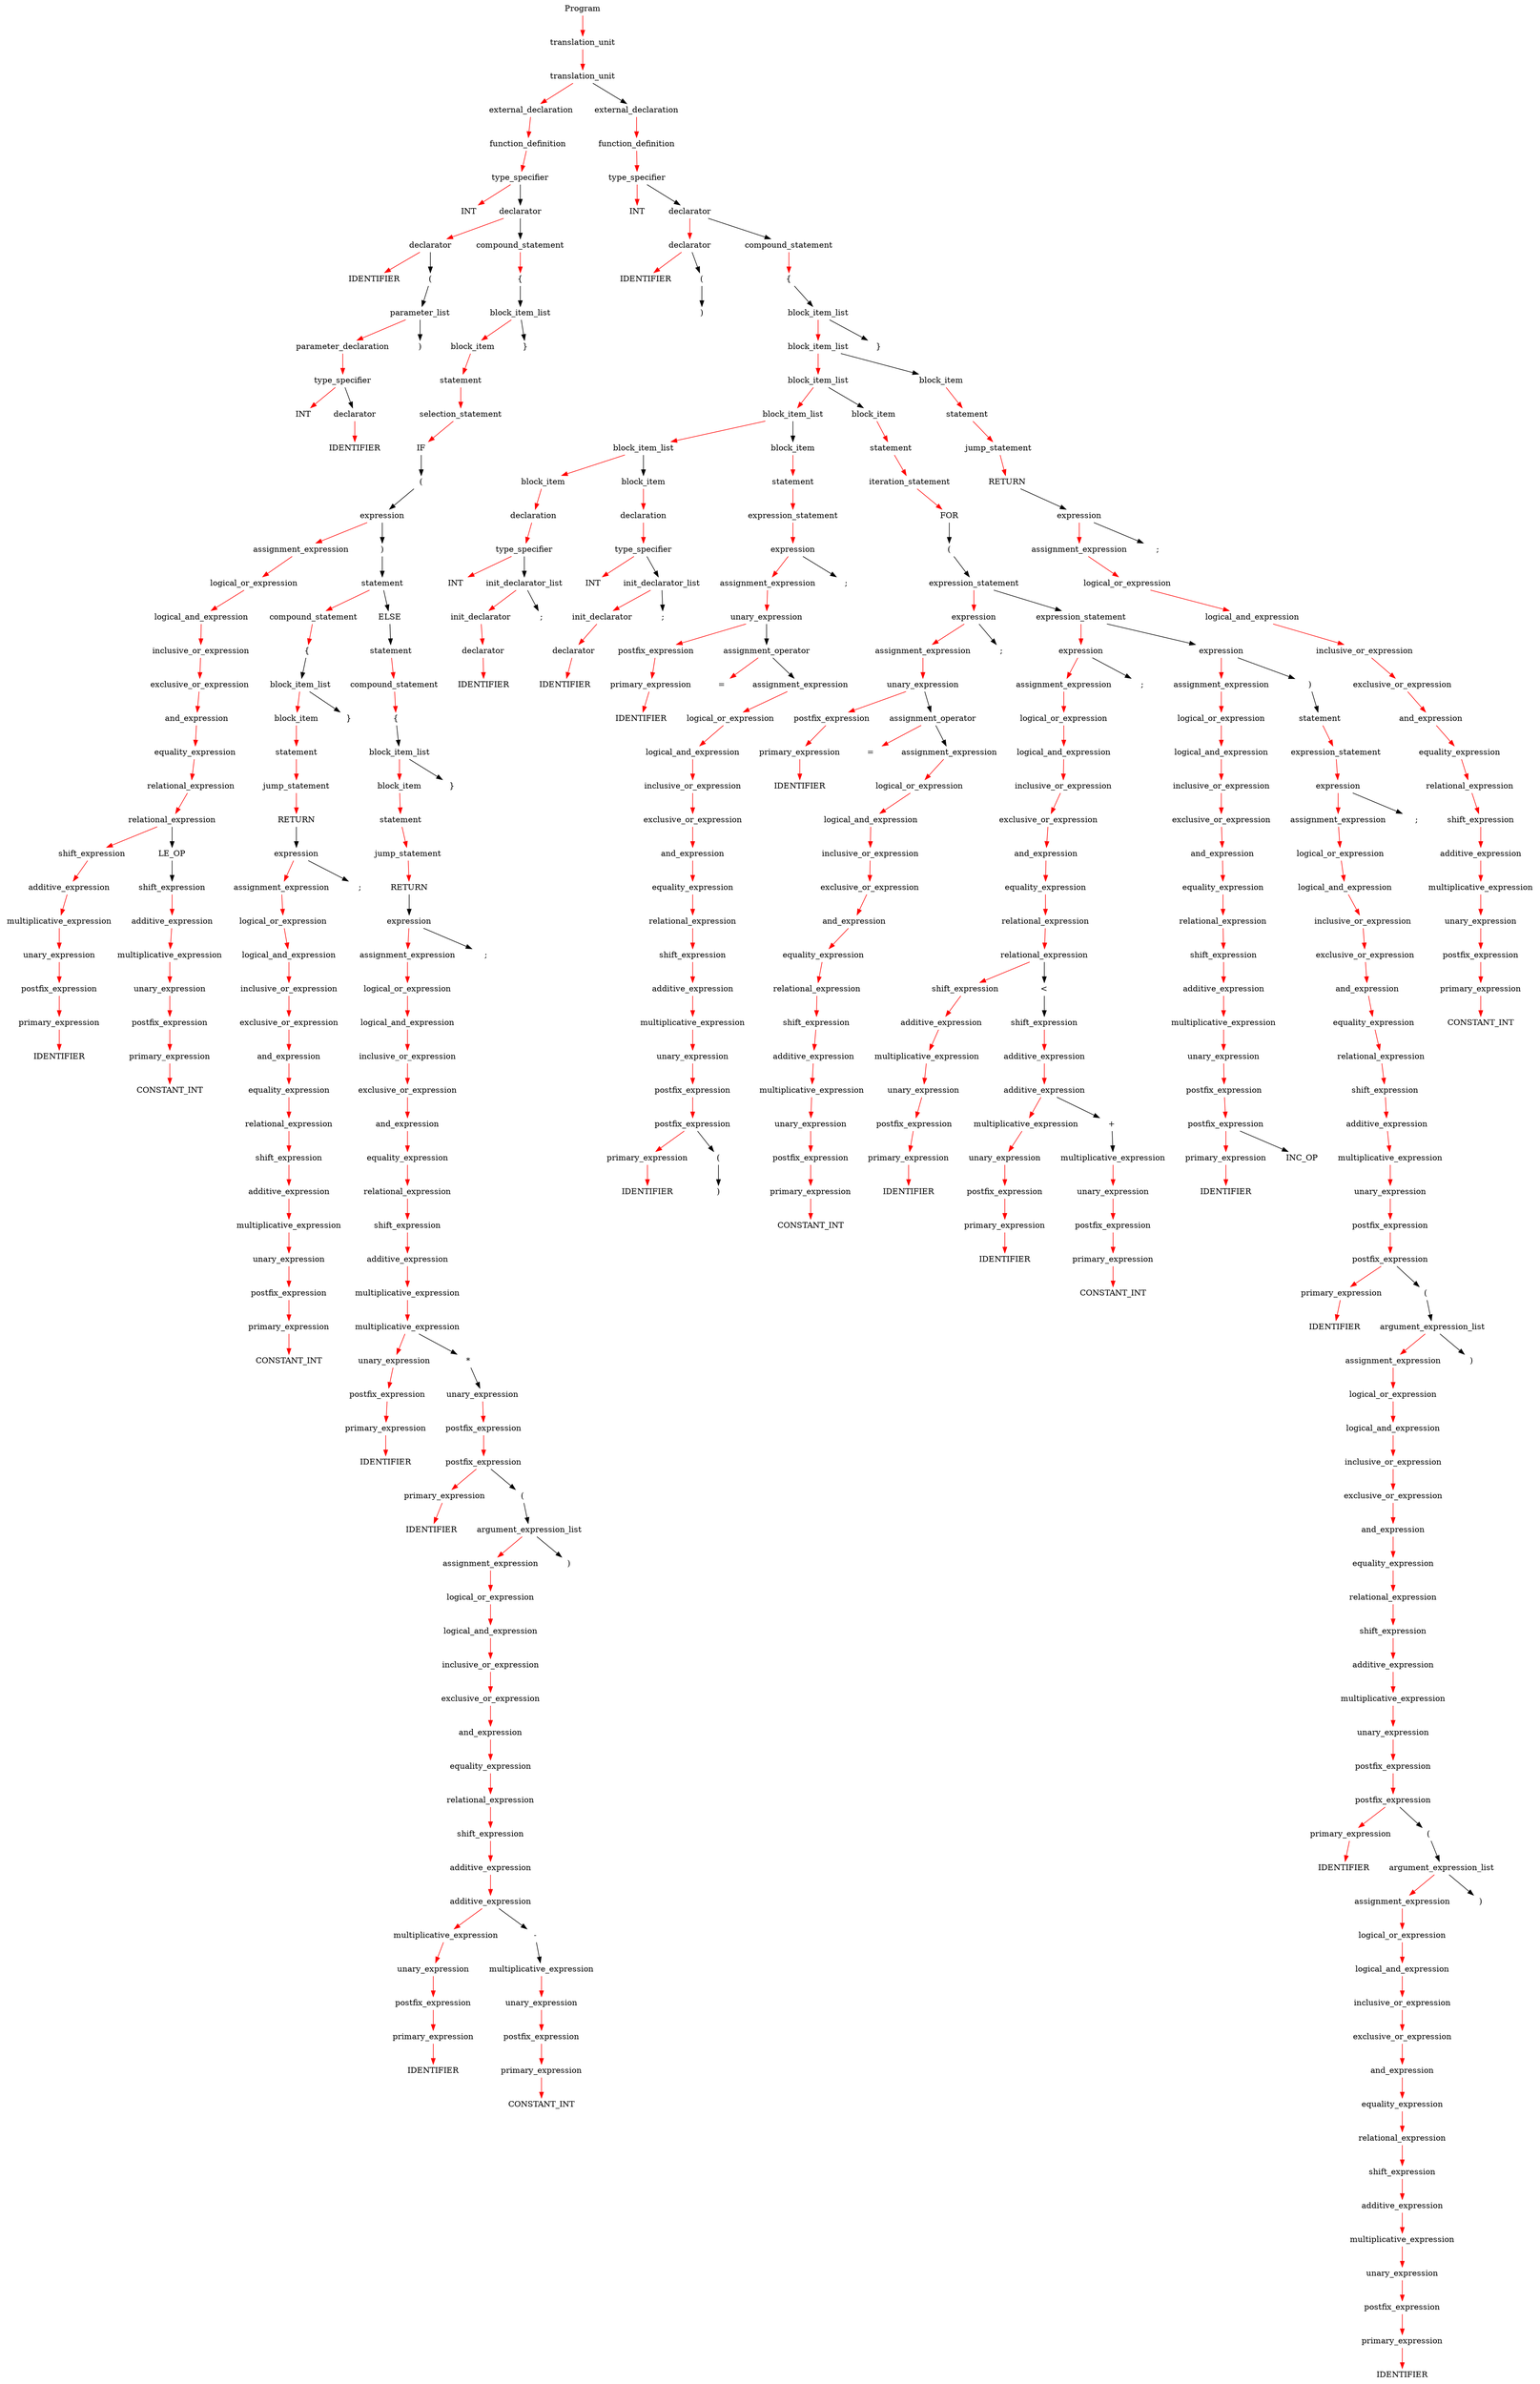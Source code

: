 digraph G{
	edge[color = red];
	node363[shape=plaintext, label="Program", height=.3];
	node363->node362;
	edge[color = black];
	edge[color = red];
	node362[shape=plaintext, label="translation_unit", height=.3];
	node362->node135;
	edge[color = black];
	edge[color = red];
	node135[shape=plaintext, label="translation_unit", height=.3];
	node135->node134;
	edge[color = black];
	node135[shape=plaintext, label="translation_unit", height=.3];
	node135->node361;
	edge[color = red];
	node134[shape=plaintext, label="external_declaration", height=.3];
	node134->node133;
	edge[color = black];
	edge[color = red];
	node133[shape=plaintext, label="function_definition", height=.3];
	node133->node1;
	edge[color = black];
	edge[color = red];
	node1[shape=plaintext, label="type_specifier", height=.3];
	node1->node0;
	edge[color = black];
	node1[shape=plaintext, label="type_specifier", height=.3];
	node1->node12;
	node0[shape=plaintext, label="INT", height=.3];
	edge[color = red];
	node12[shape=plaintext, label="declarator", height=.3];
	node12->node3;
	edge[color = black];
	node12[shape=plaintext, label="declarator", height=.3];
	node12->node132;
	edge[color = red];
	node3[shape=plaintext, label="declarator", height=.3];
	node3->node2;
	edge[color = black];
	node3[shape=plaintext, label="declarator", height=.3];
	node3->node4;
	node2[shape=plaintext, label="IDENTIFIER", height=.3];
	node4[shape=plaintext, label="(", height=.3];
	node4->node11;
	edge[color = red];
	node11[shape=plaintext, label="parameter_list", height=.3];
	node11->node10;
	edge[color = black];
	node11[shape=plaintext, label="parameter_list", height=.3];
	node11->node9;
	edge[color = red];
	node10[shape=plaintext, label="parameter_declaration", height=.3];
	node10->node6;
	edge[color = black];
	edge[color = red];
	node6[shape=plaintext, label="type_specifier", height=.3];
	node6->node5;
	edge[color = black];
	node6[shape=plaintext, label="type_specifier", height=.3];
	node6->node8;
	node5[shape=plaintext, label="INT", height=.3];
	edge[color = red];
	node8[shape=plaintext, label="declarator", height=.3];
	node8->node7;
	edge[color = black];
	node7[shape=plaintext, label="IDENTIFIER", height=.3];
	node9[shape=plaintext, label=")", height=.3];
	edge[color = red];
	node132[shape=plaintext, label="compound_statement", height=.3];
	node132->node13;
	edge[color = black];
	node13[shape=plaintext, label="{", height=.3];
	node13->node130;
	edge[color = red];
	node130[shape=plaintext, label="block_item_list", height=.3];
	node130->node129;
	edge[color = black];
	node130[shape=plaintext, label="block_item_list", height=.3];
	node130->node131;
	edge[color = red];
	node129[shape=plaintext, label="block_item", height=.3];
	node129->node128;
	edge[color = black];
	edge[color = red];
	node128[shape=plaintext, label="statement", height=.3];
	node128->node127;
	edge[color = black];
	edge[color = red];
	node127[shape=plaintext, label="selection_statement", height=.3];
	node127->node14;
	edge[color = black];
	node14[shape=plaintext, label="IF", height=.3];
	node14->node15;
	node15[shape=plaintext, label="(", height=.3];
	node15->node41;
	edge[color = red];
	node41[shape=plaintext, label="expression", height=.3];
	node41->node40;
	edge[color = black];
	node41[shape=plaintext, label="expression", height=.3];
	node41->node28;
	edge[color = red];
	node40[shape=plaintext, label="assignment_expression", height=.3];
	node40->node39;
	edge[color = black];
	edge[color = red];
	node39[shape=plaintext, label="logical_or_expression", height=.3];
	node39->node38;
	edge[color = black];
	edge[color = red];
	node38[shape=plaintext, label="logical_and_expression", height=.3];
	node38->node37;
	edge[color = black];
	edge[color = red];
	node37[shape=plaintext, label="inclusive_or_expression", height=.3];
	node37->node36;
	edge[color = black];
	edge[color = red];
	node36[shape=plaintext, label="exclusive_or_expression", height=.3];
	node36->node35;
	edge[color = black];
	edge[color = red];
	node35[shape=plaintext, label="and_expression", height=.3];
	node35->node34;
	edge[color = black];
	edge[color = red];
	node34[shape=plaintext, label="equality_expression", height=.3];
	node34->node33;
	edge[color = black];
	edge[color = red];
	node33[shape=plaintext, label="relational_expression", height=.3];
	node33->node24;
	edge[color = black];
	edge[color = red];
	node24[shape=plaintext, label="relational_expression", height=.3];
	node24->node23;
	edge[color = black];
	node24[shape=plaintext, label="relational_expression", height=.3];
	node24->node19;
	edge[color = red];
	node23[shape=plaintext, label="shift_expression", height=.3];
	node23->node22;
	edge[color = black];
	edge[color = red];
	node22[shape=plaintext, label="additive_expression", height=.3];
	node22->node21;
	edge[color = black];
	edge[color = red];
	node21[shape=plaintext, label="multiplicative_expression", height=.3];
	node21->node20;
	edge[color = black];
	edge[color = red];
	node20[shape=plaintext, label="unary_expression", height=.3];
	node20->node18;
	edge[color = black];
	edge[color = red];
	node18[shape=plaintext, label="postfix_expression", height=.3];
	node18->node17;
	edge[color = black];
	edge[color = red];
	node17[shape=plaintext, label="primary_expression", height=.3];
	node17->node16;
	edge[color = black];
	node16[shape=plaintext, label="IDENTIFIER", height=.3];
	node19[shape=plaintext, label="LE_OP", height=.3];
	node19->node32;
	edge[color = red];
	node32[shape=plaintext, label="shift_expression", height=.3];
	node32->node31;
	edge[color = black];
	edge[color = red];
	node31[shape=plaintext, label="additive_expression", height=.3];
	node31->node30;
	edge[color = black];
	edge[color = red];
	node30[shape=plaintext, label="multiplicative_expression", height=.3];
	node30->node29;
	edge[color = black];
	edge[color = red];
	node29[shape=plaintext, label="unary_expression", height=.3];
	node29->node27;
	edge[color = black];
	edge[color = red];
	node27[shape=plaintext, label="postfix_expression", height=.3];
	node27->node26;
	edge[color = black];
	edge[color = red];
	node26[shape=plaintext, label="primary_expression", height=.3];
	node26->node25;
	edge[color = black];
	node25[shape=plaintext, label="CONSTANT_INT", height=.3];
	node28[shape=plaintext, label=")", height=.3];
	node28->node67;
	edge[color = red];
	node67[shape=plaintext, label="statement", height=.3];
	node67->node66;
	edge[color = black];
	node67[shape=plaintext, label="statement", height=.3];
	node67->node68;
	edge[color = red];
	node66[shape=plaintext, label="compound_statement", height=.3];
	node66->node42;
	edge[color = black];
	node42[shape=plaintext, label="{", height=.3];
	node42->node64;
	edge[color = red];
	node64[shape=plaintext, label="block_item_list", height=.3];
	node64->node63;
	edge[color = black];
	node64[shape=plaintext, label="block_item_list", height=.3];
	node64->node65;
	edge[color = red];
	node63[shape=plaintext, label="block_item", height=.3];
	node63->node62;
	edge[color = black];
	edge[color = red];
	node62[shape=plaintext, label="statement", height=.3];
	node62->node61;
	edge[color = black];
	edge[color = red];
	node61[shape=plaintext, label="jump_statement", height=.3];
	node61->node43;
	edge[color = black];
	node43[shape=plaintext, label="RETURN", height=.3];
	node43->node60;
	edge[color = red];
	node60[shape=plaintext, label="expression", height=.3];
	node60->node59;
	edge[color = black];
	node60[shape=plaintext, label="expression", height=.3];
	node60->node47;
	edge[color = red];
	node59[shape=plaintext, label="assignment_expression", height=.3];
	node59->node58;
	edge[color = black];
	edge[color = red];
	node58[shape=plaintext, label="logical_or_expression", height=.3];
	node58->node57;
	edge[color = black];
	edge[color = red];
	node57[shape=plaintext, label="logical_and_expression", height=.3];
	node57->node56;
	edge[color = black];
	edge[color = red];
	node56[shape=plaintext, label="inclusive_or_expression", height=.3];
	node56->node55;
	edge[color = black];
	edge[color = red];
	node55[shape=plaintext, label="exclusive_or_expression", height=.3];
	node55->node54;
	edge[color = black];
	edge[color = red];
	node54[shape=plaintext, label="and_expression", height=.3];
	node54->node53;
	edge[color = black];
	edge[color = red];
	node53[shape=plaintext, label="equality_expression", height=.3];
	node53->node52;
	edge[color = black];
	edge[color = red];
	node52[shape=plaintext, label="relational_expression", height=.3];
	node52->node51;
	edge[color = black];
	edge[color = red];
	node51[shape=plaintext, label="shift_expression", height=.3];
	node51->node50;
	edge[color = black];
	edge[color = red];
	node50[shape=plaintext, label="additive_expression", height=.3];
	node50->node49;
	edge[color = black];
	edge[color = red];
	node49[shape=plaintext, label="multiplicative_expression", height=.3];
	node49->node48;
	edge[color = black];
	edge[color = red];
	node48[shape=plaintext, label="unary_expression", height=.3];
	node48->node46;
	edge[color = black];
	edge[color = red];
	node46[shape=plaintext, label="postfix_expression", height=.3];
	node46->node45;
	edge[color = black];
	edge[color = red];
	node45[shape=plaintext, label="primary_expression", height=.3];
	node45->node44;
	edge[color = black];
	node44[shape=plaintext, label="CONSTANT_INT", height=.3];
	node47[shape=plaintext, label=";", height=.3];
	node65[shape=plaintext, label="}", height=.3];
	node68[shape=plaintext, label="ELSE", height=.3];
	node68->node126;
	edge[color = red];
	node126[shape=plaintext, label="statement", height=.3];
	node126->node125;
	edge[color = black];
	edge[color = red];
	node125[shape=plaintext, label="compound_statement", height=.3];
	node125->node69;
	edge[color = black];
	node69[shape=plaintext, label="{", height=.3];
	node69->node123;
	edge[color = red];
	node123[shape=plaintext, label="block_item_list", height=.3];
	node123->node122;
	edge[color = black];
	node123[shape=plaintext, label="block_item_list", height=.3];
	node123->node124;
	edge[color = red];
	node122[shape=plaintext, label="block_item", height=.3];
	node122->node121;
	edge[color = black];
	edge[color = red];
	node121[shape=plaintext, label="statement", height=.3];
	node121->node120;
	edge[color = black];
	edge[color = red];
	node120[shape=plaintext, label="jump_statement", height=.3];
	node120->node70;
	edge[color = black];
	node70[shape=plaintext, label="RETURN", height=.3];
	node70->node119;
	edge[color = red];
	node119[shape=plaintext, label="expression", height=.3];
	node119->node118;
	edge[color = black];
	node119[shape=plaintext, label="expression", height=.3];
	node119->node106;
	edge[color = red];
	node118[shape=plaintext, label="assignment_expression", height=.3];
	node118->node117;
	edge[color = black];
	edge[color = red];
	node117[shape=plaintext, label="logical_or_expression", height=.3];
	node117->node116;
	edge[color = black];
	edge[color = red];
	node116[shape=plaintext, label="logical_and_expression", height=.3];
	node116->node115;
	edge[color = black];
	edge[color = red];
	node115[shape=plaintext, label="inclusive_or_expression", height=.3];
	node115->node114;
	edge[color = black];
	edge[color = red];
	node114[shape=plaintext, label="exclusive_or_expression", height=.3];
	node114->node113;
	edge[color = black];
	edge[color = red];
	node113[shape=plaintext, label="and_expression", height=.3];
	node113->node112;
	edge[color = black];
	edge[color = red];
	node112[shape=plaintext, label="equality_expression", height=.3];
	node112->node111;
	edge[color = black];
	edge[color = red];
	node111[shape=plaintext, label="relational_expression", height=.3];
	node111->node110;
	edge[color = black];
	edge[color = red];
	node110[shape=plaintext, label="shift_expression", height=.3];
	node110->node109;
	edge[color = black];
	edge[color = red];
	node109[shape=plaintext, label="additive_expression", height=.3];
	node109->node108;
	edge[color = black];
	edge[color = red];
	node108[shape=plaintext, label="multiplicative_expression", height=.3];
	node108->node76;
	edge[color = black];
	edge[color = red];
	node76[shape=plaintext, label="multiplicative_expression", height=.3];
	node76->node75;
	edge[color = black];
	node76[shape=plaintext, label="multiplicative_expression", height=.3];
	node76->node74;
	edge[color = red];
	node75[shape=plaintext, label="unary_expression", height=.3];
	node75->node73;
	edge[color = black];
	edge[color = red];
	node73[shape=plaintext, label="postfix_expression", height=.3];
	node73->node72;
	edge[color = black];
	edge[color = red];
	node72[shape=plaintext, label="primary_expression", height=.3];
	node72->node71;
	edge[color = black];
	node71[shape=plaintext, label="IDENTIFIER", height=.3];
	node74[shape=plaintext, label="*", height=.3];
	node74->node107;
	edge[color = red];
	node107[shape=plaintext, label="unary_expression", height=.3];
	node107->node105;
	edge[color = black];
	edge[color = red];
	node105[shape=plaintext, label="postfix_expression", height=.3];
	node105->node79;
	edge[color = black];
	edge[color = red];
	node79[shape=plaintext, label="postfix_expression", height=.3];
	node79->node78;
	edge[color = black];
	node79[shape=plaintext, label="postfix_expression", height=.3];
	node79->node80;
	edge[color = red];
	node78[shape=plaintext, label="primary_expression", height=.3];
	node78->node77;
	edge[color = black];
	node77[shape=plaintext, label="IDENTIFIER", height=.3];
	node80[shape=plaintext, label="(", height=.3];
	node80->node104;
	edge[color = red];
	node104[shape=plaintext, label="argument_expression_list", height=.3];
	node104->node103;
	edge[color = black];
	node104[shape=plaintext, label="argument_expression_list", height=.3];
	node104->node91;
	edge[color = red];
	node103[shape=plaintext, label="assignment_expression", height=.3];
	node103->node102;
	edge[color = black];
	edge[color = red];
	node102[shape=plaintext, label="logical_or_expression", height=.3];
	node102->node101;
	edge[color = black];
	edge[color = red];
	node101[shape=plaintext, label="logical_and_expression", height=.3];
	node101->node100;
	edge[color = black];
	edge[color = red];
	node100[shape=plaintext, label="inclusive_or_expression", height=.3];
	node100->node99;
	edge[color = black];
	edge[color = red];
	node99[shape=plaintext, label="exclusive_or_expression", height=.3];
	node99->node98;
	edge[color = black];
	edge[color = red];
	node98[shape=plaintext, label="and_expression", height=.3];
	node98->node97;
	edge[color = black];
	edge[color = red];
	node97[shape=plaintext, label="equality_expression", height=.3];
	node97->node96;
	edge[color = black];
	edge[color = red];
	node96[shape=plaintext, label="relational_expression", height=.3];
	node96->node95;
	edge[color = black];
	edge[color = red];
	node95[shape=plaintext, label="shift_expression", height=.3];
	node95->node94;
	edge[color = black];
	edge[color = red];
	node94[shape=plaintext, label="additive_expression", height=.3];
	node94->node87;
	edge[color = black];
	edge[color = red];
	node87[shape=plaintext, label="additive_expression", height=.3];
	node87->node86;
	edge[color = black];
	node87[shape=plaintext, label="additive_expression", height=.3];
	node87->node84;
	edge[color = red];
	node86[shape=plaintext, label="multiplicative_expression", height=.3];
	node86->node85;
	edge[color = black];
	edge[color = red];
	node85[shape=plaintext, label="unary_expression", height=.3];
	node85->node83;
	edge[color = black];
	edge[color = red];
	node83[shape=plaintext, label="postfix_expression", height=.3];
	node83->node82;
	edge[color = black];
	edge[color = red];
	node82[shape=plaintext, label="primary_expression", height=.3];
	node82->node81;
	edge[color = black];
	node81[shape=plaintext, label="IDENTIFIER", height=.3];
	node84[shape=plaintext, label="-", height=.3];
	node84->node93;
	edge[color = red];
	node93[shape=plaintext, label="multiplicative_expression", height=.3];
	node93->node92;
	edge[color = black];
	edge[color = red];
	node92[shape=plaintext, label="unary_expression", height=.3];
	node92->node90;
	edge[color = black];
	edge[color = red];
	node90[shape=plaintext, label="postfix_expression", height=.3];
	node90->node89;
	edge[color = black];
	edge[color = red];
	node89[shape=plaintext, label="primary_expression", height=.3];
	node89->node88;
	edge[color = black];
	node88[shape=plaintext, label="CONSTANT_INT", height=.3];
	node91[shape=plaintext, label=")", height=.3];
	node106[shape=plaintext, label=";", height=.3];
	node124[shape=plaintext, label="}", height=.3];
	node131[shape=plaintext, label="}", height=.3];
	edge[color = red];
	node361[shape=plaintext, label="external_declaration", height=.3];
	node361->node360;
	edge[color = black];
	edge[color = red];
	node360[shape=plaintext, label="function_definition", height=.3];
	node360->node137;
	edge[color = black];
	edge[color = red];
	node137[shape=plaintext, label="type_specifier", height=.3];
	node137->node136;
	edge[color = black];
	node137[shape=plaintext, label="type_specifier", height=.3];
	node137->node142;
	node136[shape=plaintext, label="INT", height=.3];
	edge[color = red];
	node142[shape=plaintext, label="declarator", height=.3];
	node142->node139;
	edge[color = black];
	node142[shape=plaintext, label="declarator", height=.3];
	node142->node359;
	edge[color = red];
	node139[shape=plaintext, label="declarator", height=.3];
	node139->node138;
	edge[color = black];
	node139[shape=plaintext, label="declarator", height=.3];
	node139->node140;
	node138[shape=plaintext, label="IDENTIFIER", height=.3];
	node140[shape=plaintext, label="(", height=.3];
	node140->node141;
	node141[shape=plaintext, label=")", height=.3];
	edge[color = red];
	node359[shape=plaintext, label="compound_statement", height=.3];
	node359->node143;
	edge[color = black];
	node143[shape=plaintext, label="{", height=.3];
	node143->node357;
	edge[color = red];
	node357[shape=plaintext, label="block_item_list", height=.3];
	node357->node335;
	edge[color = black];
	node357[shape=plaintext, label="block_item_list", height=.3];
	node357->node358;
	edge[color = red];
	node335[shape=plaintext, label="block_item_list", height=.3];
	node335->node194;
	edge[color = black];
	node335[shape=plaintext, label="block_item_list", height=.3];
	node335->node356;
	edge[color = red];
	node194[shape=plaintext, label="block_item_list", height=.3];
	node194->node163;
	edge[color = black];
	node194[shape=plaintext, label="block_item_list", height=.3];
	node194->node334;
	edge[color = red];
	node163[shape=plaintext, label="block_item_list", height=.3];
	node163->node153;
	edge[color = black];
	node163[shape=plaintext, label="block_item_list", height=.3];
	node163->node193;
	edge[color = red];
	node153[shape=plaintext, label="block_item_list", height=.3];
	node153->node152;
	edge[color = black];
	node153[shape=plaintext, label="block_item_list", height=.3];
	node153->node162;
	edge[color = red];
	node152[shape=plaintext, label="block_item", height=.3];
	node152->node151;
	edge[color = black];
	edge[color = red];
	node151[shape=plaintext, label="declaration", height=.3];
	node151->node145;
	edge[color = black];
	edge[color = red];
	node145[shape=plaintext, label="type_specifier", height=.3];
	node145->node144;
	edge[color = black];
	node145[shape=plaintext, label="type_specifier", height=.3];
	node145->node150;
	node144[shape=plaintext, label="INT", height=.3];
	edge[color = red];
	node150[shape=plaintext, label="init_declarator_list", height=.3];
	node150->node149;
	edge[color = black];
	node150[shape=plaintext, label="init_declarator_list", height=.3];
	node150->node148;
	edge[color = red];
	node149[shape=plaintext, label="init_declarator", height=.3];
	node149->node147;
	edge[color = black];
	edge[color = red];
	node147[shape=plaintext, label="declarator", height=.3];
	node147->node146;
	edge[color = black];
	node146[shape=plaintext, label="IDENTIFIER", height=.3];
	node148[shape=plaintext, label=";", height=.3];
	edge[color = red];
	node162[shape=plaintext, label="block_item", height=.3];
	node162->node161;
	edge[color = black];
	edge[color = red];
	node161[shape=plaintext, label="declaration", height=.3];
	node161->node155;
	edge[color = black];
	edge[color = red];
	node155[shape=plaintext, label="type_specifier", height=.3];
	node155->node154;
	edge[color = black];
	node155[shape=plaintext, label="type_specifier", height=.3];
	node155->node160;
	node154[shape=plaintext, label="INT", height=.3];
	edge[color = red];
	node160[shape=plaintext, label="init_declarator_list", height=.3];
	node160->node159;
	edge[color = black];
	node160[shape=plaintext, label="init_declarator_list", height=.3];
	node160->node158;
	edge[color = red];
	node159[shape=plaintext, label="init_declarator", height=.3];
	node159->node157;
	edge[color = black];
	edge[color = red];
	node157[shape=plaintext, label="declarator", height=.3];
	node157->node156;
	edge[color = black];
	node156[shape=plaintext, label="IDENTIFIER", height=.3];
	node158[shape=plaintext, label=";", height=.3];
	edge[color = red];
	node193[shape=plaintext, label="block_item", height=.3];
	node193->node192;
	edge[color = black];
	edge[color = red];
	node192[shape=plaintext, label="statement", height=.3];
	node192->node191;
	edge[color = black];
	edge[color = red];
	node191[shape=plaintext, label="expression_statement", height=.3];
	node191->node190;
	edge[color = black];
	edge[color = red];
	node190[shape=plaintext, label="expression", height=.3];
	node190->node189;
	edge[color = black];
	node190[shape=plaintext, label="expression", height=.3];
	node190->node176;
	edge[color = red];
	node189[shape=plaintext, label="assignment_expression", height=.3];
	node189->node168;
	edge[color = black];
	edge[color = red];
	node168[shape=plaintext, label="unary_expression", height=.3];
	node168->node167;
	edge[color = black];
	node168[shape=plaintext, label="unary_expression", height=.3];
	node168->node169;
	edge[color = red];
	node167[shape=plaintext, label="postfix_expression", height=.3];
	node167->node166;
	edge[color = black];
	edge[color = red];
	node166[shape=plaintext, label="primary_expression", height=.3];
	node166->node164;
	edge[color = black];
	node164[shape=plaintext, label="IDENTIFIER", height=.3];
	edge[color = red];
	node169[shape=plaintext, label="assignment_operator", height=.3];
	node169->node165;
	edge[color = black];
	node169[shape=plaintext, label="assignment_operator", height=.3];
	node169->node188;
	node165[shape=plaintext, label="=", height=.3];
	edge[color = red];
	node188[shape=plaintext, label="assignment_expression", height=.3];
	node188->node187;
	edge[color = black];
	edge[color = red];
	node187[shape=plaintext, label="logical_or_expression", height=.3];
	node187->node186;
	edge[color = black];
	edge[color = red];
	node186[shape=plaintext, label="logical_and_expression", height=.3];
	node186->node185;
	edge[color = black];
	edge[color = red];
	node185[shape=plaintext, label="inclusive_or_expression", height=.3];
	node185->node184;
	edge[color = black];
	edge[color = red];
	node184[shape=plaintext, label="exclusive_or_expression", height=.3];
	node184->node183;
	edge[color = black];
	edge[color = red];
	node183[shape=plaintext, label="and_expression", height=.3];
	node183->node182;
	edge[color = black];
	edge[color = red];
	node182[shape=plaintext, label="equality_expression", height=.3];
	node182->node181;
	edge[color = black];
	edge[color = red];
	node181[shape=plaintext, label="relational_expression", height=.3];
	node181->node180;
	edge[color = black];
	edge[color = red];
	node180[shape=plaintext, label="shift_expression", height=.3];
	node180->node179;
	edge[color = black];
	edge[color = red];
	node179[shape=plaintext, label="additive_expression", height=.3];
	node179->node178;
	edge[color = black];
	edge[color = red];
	node178[shape=plaintext, label="multiplicative_expression", height=.3];
	node178->node177;
	edge[color = black];
	edge[color = red];
	node177[shape=plaintext, label="unary_expression", height=.3];
	node177->node175;
	edge[color = black];
	edge[color = red];
	node175[shape=plaintext, label="postfix_expression", height=.3];
	node175->node172;
	edge[color = black];
	edge[color = red];
	node172[shape=plaintext, label="postfix_expression", height=.3];
	node172->node171;
	edge[color = black];
	node172[shape=plaintext, label="postfix_expression", height=.3];
	node172->node173;
	edge[color = red];
	node171[shape=plaintext, label="primary_expression", height=.3];
	node171->node170;
	edge[color = black];
	node170[shape=plaintext, label="IDENTIFIER", height=.3];
	node173[shape=plaintext, label="(", height=.3];
	node173->node174;
	node174[shape=plaintext, label=")", height=.3];
	node176[shape=plaintext, label=";", height=.3];
	edge[color = red];
	node334[shape=plaintext, label="block_item", height=.3];
	node334->node333;
	edge[color = black];
	edge[color = red];
	node333[shape=plaintext, label="statement", height=.3];
	node333->node332;
	edge[color = black];
	edge[color = red];
	node332[shape=plaintext, label="iteration_statement", height=.3];
	node332->node195;
	edge[color = black];
	node195[shape=plaintext, label="FOR", height=.3];
	node195->node196;
	node196[shape=plaintext, label="(", height=.3];
	node196->node221;
	edge[color = red];
	node221[shape=plaintext, label="expression_statement", height=.3];
	node221->node220;
	edge[color = black];
	node221[shape=plaintext, label="expression_statement", height=.3];
	node221->node255;
	edge[color = red];
	node220[shape=plaintext, label="expression", height=.3];
	node220->node219;
	edge[color = black];
	node220[shape=plaintext, label="expression", height=.3];
	node220->node206;
	edge[color = red];
	node219[shape=plaintext, label="assignment_expression", height=.3];
	node219->node201;
	edge[color = black];
	edge[color = red];
	node201[shape=plaintext, label="unary_expression", height=.3];
	node201->node199;
	edge[color = black];
	node201[shape=plaintext, label="unary_expression", height=.3];
	node201->node202;
	edge[color = red];
	node199[shape=plaintext, label="postfix_expression", height=.3];
	node199->node198;
	edge[color = black];
	edge[color = red];
	node198[shape=plaintext, label="primary_expression", height=.3];
	node198->node197;
	edge[color = black];
	node197[shape=plaintext, label="IDENTIFIER", height=.3];
	edge[color = red];
	node202[shape=plaintext, label="assignment_operator", height=.3];
	node202->node200;
	edge[color = black];
	node202[shape=plaintext, label="assignment_operator", height=.3];
	node202->node218;
	node200[shape=plaintext, label="=", height=.3];
	edge[color = red];
	node218[shape=plaintext, label="assignment_expression", height=.3];
	node218->node217;
	edge[color = black];
	edge[color = red];
	node217[shape=plaintext, label="logical_or_expression", height=.3];
	node217->node216;
	edge[color = black];
	edge[color = red];
	node216[shape=plaintext, label="logical_and_expression", height=.3];
	node216->node215;
	edge[color = black];
	edge[color = red];
	node215[shape=plaintext, label="inclusive_or_expression", height=.3];
	node215->node214;
	edge[color = black];
	edge[color = red];
	node214[shape=plaintext, label="exclusive_or_expression", height=.3];
	node214->node213;
	edge[color = black];
	edge[color = red];
	node213[shape=plaintext, label="and_expression", height=.3];
	node213->node212;
	edge[color = black];
	edge[color = red];
	node212[shape=plaintext, label="equality_expression", height=.3];
	node212->node211;
	edge[color = black];
	edge[color = red];
	node211[shape=plaintext, label="relational_expression", height=.3];
	node211->node210;
	edge[color = black];
	edge[color = red];
	node210[shape=plaintext, label="shift_expression", height=.3];
	node210->node209;
	edge[color = black];
	edge[color = red];
	node209[shape=plaintext, label="additive_expression", height=.3];
	node209->node208;
	edge[color = black];
	edge[color = red];
	node208[shape=plaintext, label="multiplicative_expression", height=.3];
	node208->node207;
	edge[color = black];
	edge[color = red];
	node207[shape=plaintext, label="unary_expression", height=.3];
	node207->node205;
	edge[color = black];
	edge[color = red];
	node205[shape=plaintext, label="postfix_expression", height=.3];
	node205->node204;
	edge[color = black];
	edge[color = red];
	node204[shape=plaintext, label="primary_expression", height=.3];
	node204->node203;
	edge[color = black];
	node203[shape=plaintext, label="CONSTANT_INT", height=.3];
	node206[shape=plaintext, label=";", height=.3];
	edge[color = red];
	node255[shape=plaintext, label="expression_statement", height=.3];
	node255->node254;
	edge[color = black];
	node255[shape=plaintext, label="expression_statement", height=.3];
	node255->node274;
	edge[color = red];
	node254[shape=plaintext, label="expression", height=.3];
	node254->node253;
	edge[color = black];
	node254[shape=plaintext, label="expression", height=.3];
	node254->node241;
	edge[color = red];
	node253[shape=plaintext, label="assignment_expression", height=.3];
	node253->node252;
	edge[color = black];
	edge[color = red];
	node252[shape=plaintext, label="logical_or_expression", height=.3];
	node252->node251;
	edge[color = black];
	edge[color = red];
	node251[shape=plaintext, label="logical_and_expression", height=.3];
	node251->node250;
	edge[color = black];
	edge[color = red];
	node250[shape=plaintext, label="inclusive_or_expression", height=.3];
	node250->node249;
	edge[color = black];
	edge[color = red];
	node249[shape=plaintext, label="exclusive_or_expression", height=.3];
	node249->node248;
	edge[color = black];
	edge[color = red];
	node248[shape=plaintext, label="and_expression", height=.3];
	node248->node247;
	edge[color = black];
	edge[color = red];
	node247[shape=plaintext, label="equality_expression", height=.3];
	node247->node246;
	edge[color = black];
	edge[color = red];
	node246[shape=plaintext, label="relational_expression", height=.3];
	node246->node230;
	edge[color = black];
	edge[color = red];
	node230[shape=plaintext, label="relational_expression", height=.3];
	node230->node229;
	edge[color = black];
	node230[shape=plaintext, label="relational_expression", height=.3];
	node230->node225;
	edge[color = red];
	node229[shape=plaintext, label="shift_expression", height=.3];
	node229->node228;
	edge[color = black];
	edge[color = red];
	node228[shape=plaintext, label="additive_expression", height=.3];
	node228->node227;
	edge[color = black];
	edge[color = red];
	node227[shape=plaintext, label="multiplicative_expression", height=.3];
	node227->node226;
	edge[color = black];
	edge[color = red];
	node226[shape=plaintext, label="unary_expression", height=.3];
	node226->node224;
	edge[color = black];
	edge[color = red];
	node224[shape=plaintext, label="postfix_expression", height=.3];
	node224->node223;
	edge[color = black];
	edge[color = red];
	node223[shape=plaintext, label="primary_expression", height=.3];
	node223->node222;
	edge[color = black];
	node222[shape=plaintext, label="IDENTIFIER", height=.3];
	node225[shape=plaintext, label="<", height=.3];
	node225->node245;
	edge[color = red];
	node245[shape=plaintext, label="shift_expression", height=.3];
	node245->node244;
	edge[color = black];
	edge[color = red];
	node244[shape=plaintext, label="additive_expression", height=.3];
	node244->node237;
	edge[color = black];
	edge[color = red];
	node237[shape=plaintext, label="additive_expression", height=.3];
	node237->node236;
	edge[color = black];
	node237[shape=plaintext, label="additive_expression", height=.3];
	node237->node234;
	edge[color = red];
	node236[shape=plaintext, label="multiplicative_expression", height=.3];
	node236->node235;
	edge[color = black];
	edge[color = red];
	node235[shape=plaintext, label="unary_expression", height=.3];
	node235->node233;
	edge[color = black];
	edge[color = red];
	node233[shape=plaintext, label="postfix_expression", height=.3];
	node233->node232;
	edge[color = black];
	edge[color = red];
	node232[shape=plaintext, label="primary_expression", height=.3];
	node232->node231;
	edge[color = black];
	node231[shape=plaintext, label="IDENTIFIER", height=.3];
	node234[shape=plaintext, label="+", height=.3];
	node234->node243;
	edge[color = red];
	node243[shape=plaintext, label="multiplicative_expression", height=.3];
	node243->node242;
	edge[color = black];
	edge[color = red];
	node242[shape=plaintext, label="unary_expression", height=.3];
	node242->node240;
	edge[color = black];
	edge[color = red];
	node240[shape=plaintext, label="postfix_expression", height=.3];
	node240->node239;
	edge[color = black];
	edge[color = red];
	node239[shape=plaintext, label="primary_expression", height=.3];
	node239->node238;
	edge[color = black];
	node238[shape=plaintext, label="CONSTANT_INT", height=.3];
	node241[shape=plaintext, label=";", height=.3];
	edge[color = red];
	node274[shape=plaintext, label="expression", height=.3];
	node274->node273;
	edge[color = black];
	node274[shape=plaintext, label="expression", height=.3];
	node274->node261;
	edge[color = red];
	node273[shape=plaintext, label="assignment_expression", height=.3];
	node273->node272;
	edge[color = black];
	edge[color = red];
	node272[shape=plaintext, label="logical_or_expression", height=.3];
	node272->node271;
	edge[color = black];
	edge[color = red];
	node271[shape=plaintext, label="logical_and_expression", height=.3];
	node271->node270;
	edge[color = black];
	edge[color = red];
	node270[shape=plaintext, label="inclusive_or_expression", height=.3];
	node270->node269;
	edge[color = black];
	edge[color = red];
	node269[shape=plaintext, label="exclusive_or_expression", height=.3];
	node269->node268;
	edge[color = black];
	edge[color = red];
	node268[shape=plaintext, label="and_expression", height=.3];
	node268->node267;
	edge[color = black];
	edge[color = red];
	node267[shape=plaintext, label="equality_expression", height=.3];
	node267->node266;
	edge[color = black];
	edge[color = red];
	node266[shape=plaintext, label="relational_expression", height=.3];
	node266->node265;
	edge[color = black];
	edge[color = red];
	node265[shape=plaintext, label="shift_expression", height=.3];
	node265->node264;
	edge[color = black];
	edge[color = red];
	node264[shape=plaintext, label="additive_expression", height=.3];
	node264->node263;
	edge[color = black];
	edge[color = red];
	node263[shape=plaintext, label="multiplicative_expression", height=.3];
	node263->node262;
	edge[color = black];
	edge[color = red];
	node262[shape=plaintext, label="unary_expression", height=.3];
	node262->node260;
	edge[color = black];
	edge[color = red];
	node260[shape=plaintext, label="postfix_expression", height=.3];
	node260->node258;
	edge[color = black];
	edge[color = red];
	node258[shape=plaintext, label="postfix_expression", height=.3];
	node258->node257;
	edge[color = black];
	node258[shape=plaintext, label="postfix_expression", height=.3];
	node258->node259;
	edge[color = red];
	node257[shape=plaintext, label="primary_expression", height=.3];
	node257->node256;
	edge[color = black];
	node256[shape=plaintext, label="IDENTIFIER", height=.3];
	node259[shape=plaintext, label="INC_OP", height=.3];
	node261[shape=plaintext, label=")", height=.3];
	node261->node331;
	edge[color = red];
	node331[shape=plaintext, label="statement", height=.3];
	node331->node330;
	edge[color = black];
	edge[color = red];
	node330[shape=plaintext, label="expression_statement", height=.3];
	node330->node329;
	edge[color = black];
	edge[color = red];
	node329[shape=plaintext, label="expression", height=.3];
	node329->node328;
	edge[color = black];
	node329[shape=plaintext, label="expression", height=.3];
	node329->node316;
	edge[color = red];
	node328[shape=plaintext, label="assignment_expression", height=.3];
	node328->node327;
	edge[color = black];
	edge[color = red];
	node327[shape=plaintext, label="logical_or_expression", height=.3];
	node327->node326;
	edge[color = black];
	edge[color = red];
	node326[shape=plaintext, label="logical_and_expression", height=.3];
	node326->node325;
	edge[color = black];
	edge[color = red];
	node325[shape=plaintext, label="inclusive_or_expression", height=.3];
	node325->node324;
	edge[color = black];
	edge[color = red];
	node324[shape=plaintext, label="exclusive_or_expression", height=.3];
	node324->node323;
	edge[color = black];
	edge[color = red];
	node323[shape=plaintext, label="and_expression", height=.3];
	node323->node322;
	edge[color = black];
	edge[color = red];
	node322[shape=plaintext, label="equality_expression", height=.3];
	node322->node321;
	edge[color = black];
	edge[color = red];
	node321[shape=plaintext, label="relational_expression", height=.3];
	node321->node320;
	edge[color = black];
	edge[color = red];
	node320[shape=plaintext, label="shift_expression", height=.3];
	node320->node319;
	edge[color = black];
	edge[color = red];
	node319[shape=plaintext, label="additive_expression", height=.3];
	node319->node318;
	edge[color = black];
	edge[color = red];
	node318[shape=plaintext, label="multiplicative_expression", height=.3];
	node318->node317;
	edge[color = black];
	edge[color = red];
	node317[shape=plaintext, label="unary_expression", height=.3];
	node317->node315;
	edge[color = black];
	edge[color = red];
	node315[shape=plaintext, label="postfix_expression", height=.3];
	node315->node278;
	edge[color = black];
	edge[color = red];
	node278[shape=plaintext, label="postfix_expression", height=.3];
	node278->node277;
	edge[color = black];
	node278[shape=plaintext, label="postfix_expression", height=.3];
	node278->node276;
	edge[color = red];
	node277[shape=plaintext, label="primary_expression", height=.3];
	node277->node275;
	edge[color = black];
	node275[shape=plaintext, label="IDENTIFIER", height=.3];
	node276[shape=plaintext, label="(", height=.3];
	node276->node314;
	edge[color = red];
	node314[shape=plaintext, label="argument_expression_list", height=.3];
	node314->node313;
	edge[color = black];
	node314[shape=plaintext, label="argument_expression_list", height=.3];
	node314->node301;
	edge[color = red];
	node313[shape=plaintext, label="assignment_expression", height=.3];
	node313->node312;
	edge[color = black];
	edge[color = red];
	node312[shape=plaintext, label="logical_or_expression", height=.3];
	node312->node311;
	edge[color = black];
	edge[color = red];
	node311[shape=plaintext, label="logical_and_expression", height=.3];
	node311->node310;
	edge[color = black];
	edge[color = red];
	node310[shape=plaintext, label="inclusive_or_expression", height=.3];
	node310->node309;
	edge[color = black];
	edge[color = red];
	node309[shape=plaintext, label="exclusive_or_expression", height=.3];
	node309->node308;
	edge[color = black];
	edge[color = red];
	node308[shape=plaintext, label="and_expression", height=.3];
	node308->node307;
	edge[color = black];
	edge[color = red];
	node307[shape=plaintext, label="equality_expression", height=.3];
	node307->node306;
	edge[color = black];
	edge[color = red];
	node306[shape=plaintext, label="relational_expression", height=.3];
	node306->node305;
	edge[color = black];
	edge[color = red];
	node305[shape=plaintext, label="shift_expression", height=.3];
	node305->node304;
	edge[color = black];
	edge[color = red];
	node304[shape=plaintext, label="additive_expression", height=.3];
	node304->node303;
	edge[color = black];
	edge[color = red];
	node303[shape=plaintext, label="multiplicative_expression", height=.3];
	node303->node302;
	edge[color = black];
	edge[color = red];
	node302[shape=plaintext, label="unary_expression", height=.3];
	node302->node300;
	edge[color = black];
	edge[color = red];
	node300[shape=plaintext, label="postfix_expression", height=.3];
	node300->node281;
	edge[color = black];
	edge[color = red];
	node281[shape=plaintext, label="postfix_expression", height=.3];
	node281->node280;
	edge[color = black];
	node281[shape=plaintext, label="postfix_expression", height=.3];
	node281->node282;
	edge[color = red];
	node280[shape=plaintext, label="primary_expression", height=.3];
	node280->node279;
	edge[color = black];
	node279[shape=plaintext, label="IDENTIFIER", height=.3];
	node282[shape=plaintext, label="(", height=.3];
	node282->node299;
	edge[color = red];
	node299[shape=plaintext, label="argument_expression_list", height=.3];
	node299->node298;
	edge[color = black];
	node299[shape=plaintext, label="argument_expression_list", height=.3];
	node299->node286;
	edge[color = red];
	node298[shape=plaintext, label="assignment_expression", height=.3];
	node298->node297;
	edge[color = black];
	edge[color = red];
	node297[shape=plaintext, label="logical_or_expression", height=.3];
	node297->node296;
	edge[color = black];
	edge[color = red];
	node296[shape=plaintext, label="logical_and_expression", height=.3];
	node296->node295;
	edge[color = black];
	edge[color = red];
	node295[shape=plaintext, label="inclusive_or_expression", height=.3];
	node295->node294;
	edge[color = black];
	edge[color = red];
	node294[shape=plaintext, label="exclusive_or_expression", height=.3];
	node294->node293;
	edge[color = black];
	edge[color = red];
	node293[shape=plaintext, label="and_expression", height=.3];
	node293->node292;
	edge[color = black];
	edge[color = red];
	node292[shape=plaintext, label="equality_expression", height=.3];
	node292->node291;
	edge[color = black];
	edge[color = red];
	node291[shape=plaintext, label="relational_expression", height=.3];
	node291->node290;
	edge[color = black];
	edge[color = red];
	node290[shape=plaintext, label="shift_expression", height=.3];
	node290->node289;
	edge[color = black];
	edge[color = red];
	node289[shape=plaintext, label="additive_expression", height=.3];
	node289->node288;
	edge[color = black];
	edge[color = red];
	node288[shape=plaintext, label="multiplicative_expression", height=.3];
	node288->node287;
	edge[color = black];
	edge[color = red];
	node287[shape=plaintext, label="unary_expression", height=.3];
	node287->node285;
	edge[color = black];
	edge[color = red];
	node285[shape=plaintext, label="postfix_expression", height=.3];
	node285->node284;
	edge[color = black];
	edge[color = red];
	node284[shape=plaintext, label="primary_expression", height=.3];
	node284->node283;
	edge[color = black];
	node283[shape=plaintext, label="IDENTIFIER", height=.3];
	node286[shape=plaintext, label=")", height=.3];
	node301[shape=plaintext, label=")", height=.3];
	node316[shape=plaintext, label=";", height=.3];
	edge[color = red];
	node356[shape=plaintext, label="block_item", height=.3];
	node356->node355;
	edge[color = black];
	edge[color = red];
	node355[shape=plaintext, label="statement", height=.3];
	node355->node354;
	edge[color = black];
	edge[color = red];
	node354[shape=plaintext, label="jump_statement", height=.3];
	node354->node336;
	edge[color = black];
	node336[shape=plaintext, label="RETURN", height=.3];
	node336->node353;
	edge[color = red];
	node353[shape=plaintext, label="expression", height=.3];
	node353->node352;
	edge[color = black];
	node353[shape=plaintext, label="expression", height=.3];
	node353->node340;
	edge[color = red];
	node352[shape=plaintext, label="assignment_expression", height=.3];
	node352->node351;
	edge[color = black];
	edge[color = red];
	node351[shape=plaintext, label="logical_or_expression", height=.3];
	node351->node350;
	edge[color = black];
	edge[color = red];
	node350[shape=plaintext, label="logical_and_expression", height=.3];
	node350->node349;
	edge[color = black];
	edge[color = red];
	node349[shape=plaintext, label="inclusive_or_expression", height=.3];
	node349->node348;
	edge[color = black];
	edge[color = red];
	node348[shape=plaintext, label="exclusive_or_expression", height=.3];
	node348->node347;
	edge[color = black];
	edge[color = red];
	node347[shape=plaintext, label="and_expression", height=.3];
	node347->node346;
	edge[color = black];
	edge[color = red];
	node346[shape=plaintext, label="equality_expression", height=.3];
	node346->node345;
	edge[color = black];
	edge[color = red];
	node345[shape=plaintext, label="relational_expression", height=.3];
	node345->node344;
	edge[color = black];
	edge[color = red];
	node344[shape=plaintext, label="shift_expression", height=.3];
	node344->node343;
	edge[color = black];
	edge[color = red];
	node343[shape=plaintext, label="additive_expression", height=.3];
	node343->node342;
	edge[color = black];
	edge[color = red];
	node342[shape=plaintext, label="multiplicative_expression", height=.3];
	node342->node341;
	edge[color = black];
	edge[color = red];
	node341[shape=plaintext, label="unary_expression", height=.3];
	node341->node339;
	edge[color = black];
	edge[color = red];
	node339[shape=plaintext, label="postfix_expression", height=.3];
	node339->node338;
	edge[color = black];
	edge[color = red];
	node338[shape=plaintext, label="primary_expression", height=.3];
	node338->node337;
	edge[color = black];
	node337[shape=plaintext, label="CONSTANT_INT", height=.3];
	node340[shape=plaintext, label=";", height=.3];
	node358[shape=plaintext, label="}", height=.3];
}
